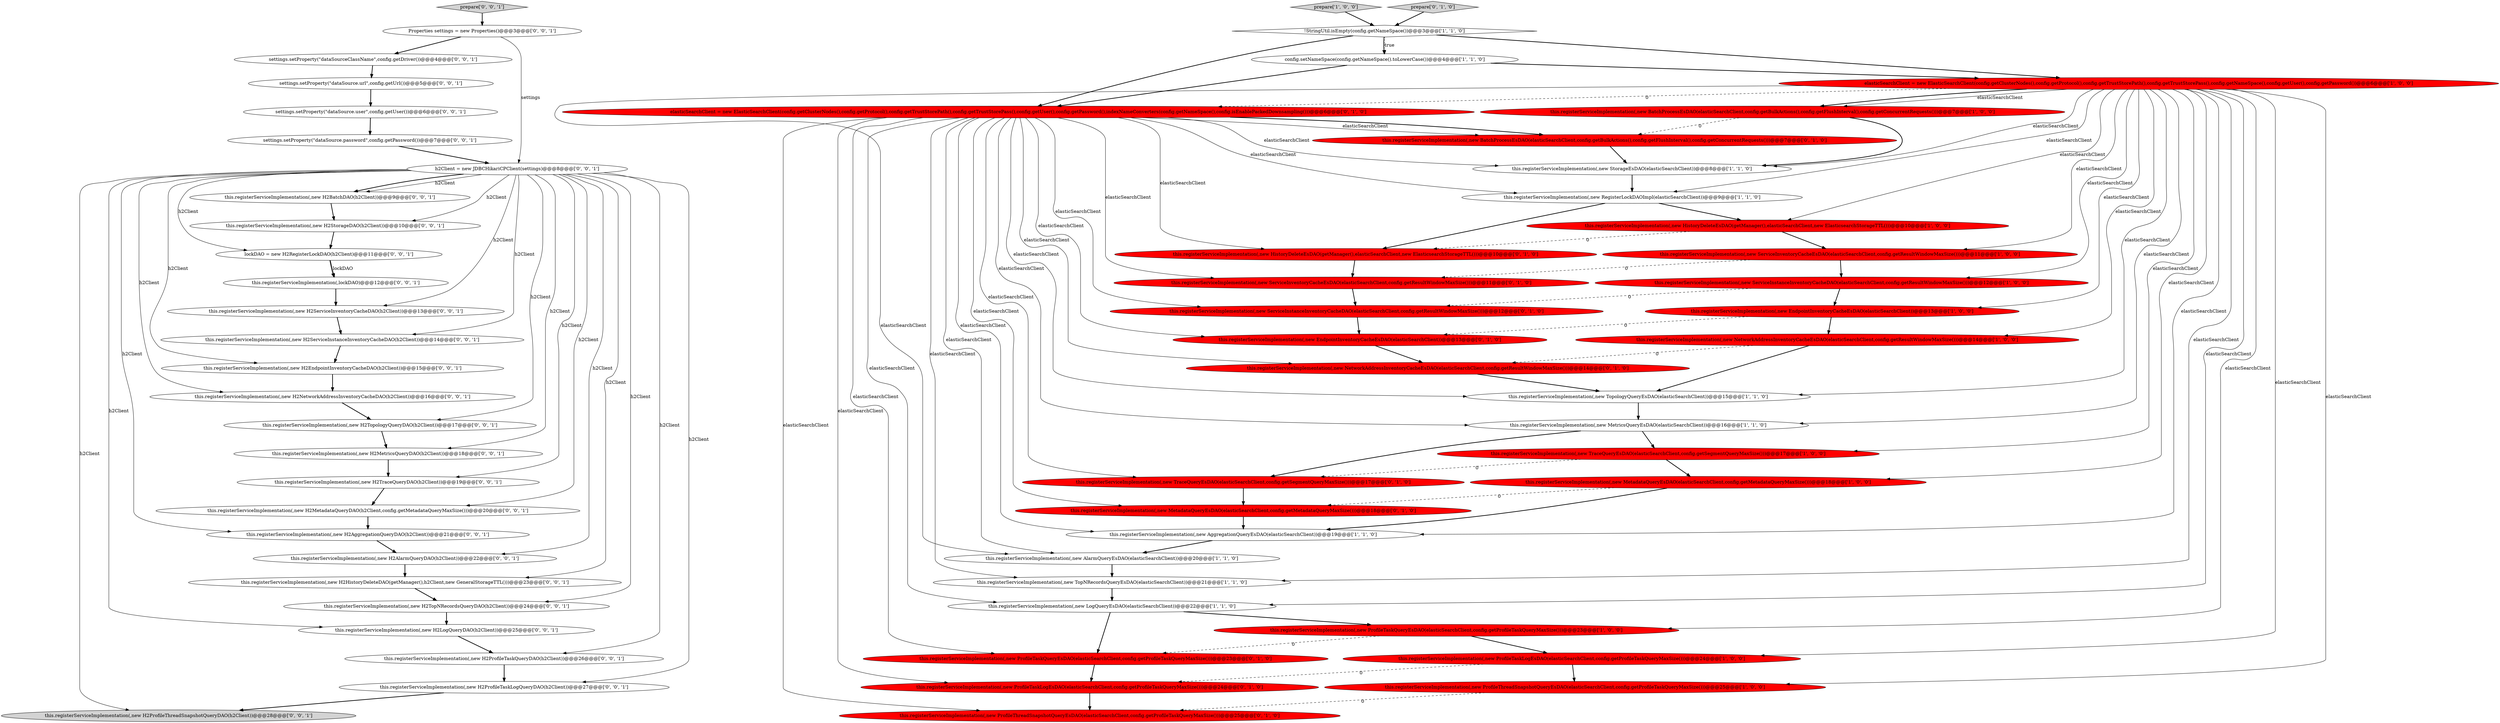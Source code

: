 digraph {
57 [style = filled, label = "this.registerServiceImplementation(,new H2MetadataQueryDAO(h2Client,config.getMetadataQueryMaxSize()))@@@20@@@['0', '0', '1']", fillcolor = white, shape = ellipse image = "AAA0AAABBB3BBB"];
18 [style = filled, label = "this.registerServiceImplementation(,new LogQueryEsDAO(elasticSearchClient))@@@22@@@['1', '1', '0']", fillcolor = white, shape = ellipse image = "AAA0AAABBB1BBB"];
60 [style = filled, label = "this.registerServiceImplementation(,new H2AggregationQueryDAO(h2Client))@@@21@@@['0', '0', '1']", fillcolor = white, shape = ellipse image = "AAA0AAABBB3BBB"];
32 [style = filled, label = "this.registerServiceImplementation(,new ProfileTaskLogEsDAO(elasticSearchClient,config.getProfileTaskQueryMaxSize()))@@@24@@@['0', '1', '0']", fillcolor = red, shape = ellipse image = "AAA1AAABBB2BBB"];
20 [style = filled, label = "this.registerServiceImplementation(,new AlarmQueryEsDAO(elasticSearchClient))@@@20@@@['1', '1', '0']", fillcolor = white, shape = ellipse image = "AAA0AAABBB1BBB"];
44 [style = filled, label = "this.registerServiceImplementation(,new H2ServiceInstanceInventoryCacheDAO(h2Client))@@@14@@@['0', '0', '1']", fillcolor = white, shape = ellipse image = "AAA0AAABBB3BBB"];
46 [style = filled, label = "prepare['0', '0', '1']", fillcolor = lightgray, shape = diamond image = "AAA0AAABBB3BBB"];
33 [style = filled, label = "this.registerServiceImplementation(,new ServiceInstanceInventoryCacheDAO(elasticSearchClient,config.getResultWindowMaxSize()))@@@12@@@['0', '1', '0']", fillcolor = red, shape = ellipse image = "AAA1AAABBB2BBB"];
61 [style = filled, label = "this.registerServiceImplementation(,new H2HistoryDeleteDAO(getManager(),h2Client,new GeneralStorageTTL()))@@@23@@@['0', '0', '1']", fillcolor = white, shape = ellipse image = "AAA0AAABBB3BBB"];
15 [style = filled, label = "this.registerServiceImplementation(,new ProfileTaskLogEsDAO(elasticSearchClient,config.getProfileTaskQueryMaxSize()))@@@24@@@['1', '0', '0']", fillcolor = red, shape = ellipse image = "AAA1AAABBB1BBB"];
31 [style = filled, label = "this.registerServiceImplementation(,new HistoryDeleteEsDAO(getManager(),elasticSearchClient,new ElasticsearchStorageTTL()))@@@10@@@['0', '1', '0']", fillcolor = red, shape = ellipse image = "AAA1AAABBB2BBB"];
56 [style = filled, label = "this.registerServiceImplementation(,new H2ProfileThreadSnapshotQueryDAO(h2Client))@@@28@@@['0', '0', '1']", fillcolor = lightgray, shape = ellipse image = "AAA0AAABBB3BBB"];
8 [style = filled, label = "this.registerServiceImplementation(,new AggregationQueryEsDAO(elasticSearchClient))@@@19@@@['1', '1', '0']", fillcolor = white, shape = ellipse image = "AAA0AAABBB1BBB"];
47 [style = filled, label = "this.registerServiceImplementation(,new H2EndpointInventoryCacheDAO(h2Client))@@@15@@@['0', '0', '1']", fillcolor = white, shape = ellipse image = "AAA0AAABBB3BBB"];
21 [style = filled, label = "this.registerServiceImplementation(,new HistoryDeleteEsDAO(getManager(),elasticSearchClient,new ElasticsearchStorageTTL()))@@@10@@@['1', '0', '0']", fillcolor = red, shape = ellipse image = "AAA1AAABBB1BBB"];
49 [style = filled, label = "settings.setProperty(\"dataSource.url\",config.getUrl())@@@5@@@['0', '0', '1']", fillcolor = white, shape = ellipse image = "AAA0AAABBB3BBB"];
2 [style = filled, label = "this.registerServiceImplementation(,new RegisterLockDAOImpl(elasticSearchClient))@@@9@@@['1', '1', '0']", fillcolor = white, shape = ellipse image = "AAA0AAABBB1BBB"];
39 [style = filled, label = "settings.setProperty(\"dataSourceClassName\",config.getDriver())@@@4@@@['0', '0', '1']", fillcolor = white, shape = ellipse image = "AAA0AAABBB3BBB"];
53 [style = filled, label = "settings.setProperty(\"dataSource.user\",config.getUser())@@@6@@@['0', '0', '1']", fillcolor = white, shape = ellipse image = "AAA0AAABBB3BBB"];
9 [style = filled, label = "elasticSearchClient = new ElasticSearchClient(config.getClusterNodes(),config.getProtocol(),config.getTrustStorePath(),config.getTrustStorePass(),config.getNameSpace(),config.getUser(),config.getPassword())@@@6@@@['1', '0', '0']", fillcolor = red, shape = ellipse image = "AAA1AAABBB1BBB"];
29 [style = filled, label = "this.registerServiceImplementation(,new ProfileThreadSnapshotQueryEsDAO(elasticSearchClient,config.getProfileTaskQueryMaxSize()))@@@25@@@['0', '1', '0']", fillcolor = red, shape = ellipse image = "AAA1AAABBB2BBB"];
26 [style = filled, label = "elasticSearchClient = new ElasticSearchClient(config.getClusterNodes(),config.getProtocol(),config.getTrustStorePath(),config.getTrustStorePass(),config.getUser(),config.getPassword(),indexNameConverters(config.getNameSpace(),config.isEnablePackedDownsampling()))@@@6@@@['0', '1', '0']", fillcolor = red, shape = ellipse image = "AAA1AAABBB2BBB"];
17 [style = filled, label = "this.registerServiceImplementation(,new StorageEsDAO(elasticSearchClient))@@@8@@@['1', '1', '0']", fillcolor = white, shape = ellipse image = "AAA0AAABBB1BBB"];
30 [style = filled, label = "this.registerServiceImplementation(,new NetworkAddressInventoryCacheEsDAO(elasticSearchClient,config.getResultWindowMaxSize()))@@@14@@@['0', '1', '0']", fillcolor = red, shape = ellipse image = "AAA1AAABBB2BBB"];
59 [style = filled, label = "this.registerServiceImplementation(,new H2StorageDAO(h2Client))@@@10@@@['0', '0', '1']", fillcolor = white, shape = ellipse image = "AAA0AAABBB3BBB"];
7 [style = filled, label = "prepare['1', '0', '0']", fillcolor = lightgray, shape = diamond image = "AAA0AAABBB1BBB"];
12 [style = filled, label = "this.registerServiceImplementation(,new EndpointInventoryCacheEsDAO(elasticSearchClient))@@@13@@@['1', '0', '0']", fillcolor = red, shape = ellipse image = "AAA1AAABBB1BBB"];
35 [style = filled, label = "this.registerServiceImplementation(,new ProfileTaskQueryEsDAO(elasticSearchClient,config.getProfileTaskQueryMaxSize()))@@@23@@@['0', '1', '0']", fillcolor = red, shape = ellipse image = "AAA1AAABBB2BBB"];
41 [style = filled, label = "this.registerServiceImplementation(,new H2ProfileTaskLogQueryDAO(h2Client))@@@27@@@['0', '0', '1']", fillcolor = white, shape = ellipse image = "AAA0AAABBB3BBB"];
50 [style = filled, label = "this.registerServiceImplementation(,new H2NetworkAddressInventoryCacheDAO(h2Client))@@@16@@@['0', '0', '1']", fillcolor = white, shape = ellipse image = "AAA0AAABBB3BBB"];
24 [style = filled, label = "this.registerServiceImplementation(,new BatchProcessEsDAO(elasticSearchClient,config.getBulkActions(),config.getFlushInterval(),config.getConcurrentRequests()))@@@7@@@['0', '1', '0']", fillcolor = red, shape = ellipse image = "AAA1AAABBB2BBB"];
28 [style = filled, label = "prepare['0', '1', '0']", fillcolor = lightgray, shape = diamond image = "AAA0AAABBB2BBB"];
34 [style = filled, label = "this.registerServiceImplementation(,new TraceQueryEsDAO(elasticSearchClient,config.getSegmentQueryMaxSize()))@@@17@@@['0', '1', '0']", fillcolor = red, shape = ellipse image = "AAA1AAABBB2BBB"];
62 [style = filled, label = "h2Client = new JDBCHikariCPClient(settings)@@@8@@@['0', '0', '1']", fillcolor = white, shape = ellipse image = "AAA0AAABBB3BBB"];
19 [style = filled, label = "config.setNameSpace(config.getNameSpace().toLowerCase())@@@4@@@['1', '1', '0']", fillcolor = white, shape = ellipse image = "AAA0AAABBB1BBB"];
37 [style = filled, label = "this.registerServiceImplementation(,new H2BatchDAO(h2Client))@@@9@@@['0', '0', '1']", fillcolor = white, shape = ellipse image = "AAA0AAABBB3BBB"];
36 [style = filled, label = "this.registerServiceImplementation(,new H2TopologyQueryDAO(h2Client))@@@17@@@['0', '0', '1']", fillcolor = white, shape = ellipse image = "AAA0AAABBB3BBB"];
6 [style = filled, label = "this.registerServiceImplementation(,new MetadataQueryEsDAO(elasticSearchClient,config.getMetadataQueryMaxSize()))@@@18@@@['1', '0', '0']", fillcolor = red, shape = ellipse image = "AAA1AAABBB1BBB"];
11 [style = filled, label = "this.registerServiceImplementation(,new TraceQueryEsDAO(elasticSearchClient,config.getSegmentQueryMaxSize()))@@@17@@@['1', '0', '0']", fillcolor = red, shape = ellipse image = "AAA1AAABBB1BBB"];
3 [style = filled, label = "this.registerServiceImplementation(,new ProfileThreadSnapshotQueryEsDAO(elasticSearchClient,config.getProfileTaskQueryMaxSize()))@@@25@@@['1', '0', '0']", fillcolor = red, shape = ellipse image = "AAA1AAABBB1BBB"];
10 [style = filled, label = "this.registerServiceImplementation(,new ServiceInstanceInventoryCacheDAO(elasticSearchClient,config.getResultWindowMaxSize()))@@@12@@@['1', '0', '0']", fillcolor = red, shape = ellipse image = "AAA1AAABBB1BBB"];
52 [style = filled, label = "this.registerServiceImplementation(,new H2ProfileTaskQueryDAO(h2Client))@@@26@@@['0', '0', '1']", fillcolor = white, shape = ellipse image = "AAA0AAABBB3BBB"];
23 [style = filled, label = "this.registerServiceImplementation(,new ServiceInventoryCacheEsDAO(elasticSearchClient,config.getResultWindowMaxSize()))@@@11@@@['0', '1', '0']", fillcolor = red, shape = ellipse image = "AAA1AAABBB2BBB"];
14 [style = filled, label = "this.registerServiceImplementation(,new TopNRecordsQueryEsDAO(elasticSearchClient))@@@21@@@['1', '1', '0']", fillcolor = white, shape = ellipse image = "AAA0AAABBB1BBB"];
0 [style = filled, label = "this.registerServiceImplementation(,new NetworkAddressInventoryCacheEsDAO(elasticSearchClient,config.getResultWindowMaxSize()))@@@14@@@['1', '0', '0']", fillcolor = red, shape = ellipse image = "AAA1AAABBB1BBB"];
38 [style = filled, label = "settings.setProperty(\"dataSource.password\",config.getPassword())@@@7@@@['0', '0', '1']", fillcolor = white, shape = ellipse image = "AAA0AAABBB3BBB"];
16 [style = filled, label = "this.registerServiceImplementation(,new TopologyQueryEsDAO(elasticSearchClient))@@@15@@@['1', '1', '0']", fillcolor = white, shape = ellipse image = "AAA0AAABBB1BBB"];
40 [style = filled, label = "this.registerServiceImplementation(,new H2MetricsQueryDAO(h2Client))@@@18@@@['0', '0', '1']", fillcolor = white, shape = ellipse image = "AAA0AAABBB3BBB"];
51 [style = filled, label = "Properties settings = new Properties()@@@3@@@['0', '0', '1']", fillcolor = white, shape = ellipse image = "AAA0AAABBB3BBB"];
48 [style = filled, label = "this.registerServiceImplementation(,new H2LogQueryDAO(h2Client))@@@25@@@['0', '0', '1']", fillcolor = white, shape = ellipse image = "AAA0AAABBB3BBB"];
4 [style = filled, label = "!StringUtil.isEmpty(config.getNameSpace())@@@3@@@['1', '1', '0']", fillcolor = white, shape = diamond image = "AAA0AAABBB1BBB"];
58 [style = filled, label = "this.registerServiceImplementation(,new H2TopNRecordsQueryDAO(h2Client))@@@24@@@['0', '0', '1']", fillcolor = white, shape = ellipse image = "AAA0AAABBB3BBB"];
25 [style = filled, label = "this.registerServiceImplementation(,new MetadataQueryEsDAO(elasticSearchClient,config.getMetadataQueryMaxSize()))@@@18@@@['0', '1', '0']", fillcolor = red, shape = ellipse image = "AAA1AAABBB2BBB"];
22 [style = filled, label = "this.registerServiceImplementation(,new ServiceInventoryCacheEsDAO(elasticSearchClient,config.getResultWindowMaxSize()))@@@11@@@['1', '0', '0']", fillcolor = red, shape = ellipse image = "AAA1AAABBB1BBB"];
45 [style = filled, label = "this.registerServiceImplementation(,new H2TraceQueryDAO(h2Client))@@@19@@@['0', '0', '1']", fillcolor = white, shape = ellipse image = "AAA0AAABBB3BBB"];
54 [style = filled, label = "this.registerServiceImplementation(,lockDAO)@@@12@@@['0', '0', '1']", fillcolor = white, shape = ellipse image = "AAA0AAABBB3BBB"];
13 [style = filled, label = "this.registerServiceImplementation(,new MetricsQueryEsDAO(elasticSearchClient))@@@16@@@['1', '1', '0']", fillcolor = white, shape = ellipse image = "AAA0AAABBB1BBB"];
55 [style = filled, label = "this.registerServiceImplementation(,new H2ServiceInventoryCacheDAO(h2Client))@@@13@@@['0', '0', '1']", fillcolor = white, shape = ellipse image = "AAA0AAABBB3BBB"];
43 [style = filled, label = "this.registerServiceImplementation(,new H2AlarmQueryDAO(h2Client))@@@22@@@['0', '0', '1']", fillcolor = white, shape = ellipse image = "AAA0AAABBB3BBB"];
42 [style = filled, label = "lockDAO = new H2RegisterLockDAO(h2Client)@@@11@@@['0', '0', '1']", fillcolor = white, shape = ellipse image = "AAA0AAABBB3BBB"];
5 [style = filled, label = "this.registerServiceImplementation(,new ProfileTaskQueryEsDAO(elasticSearchClient,config.getProfileTaskQueryMaxSize()))@@@23@@@['1', '0', '0']", fillcolor = red, shape = ellipse image = "AAA1AAABBB1BBB"];
27 [style = filled, label = "this.registerServiceImplementation(,new EndpointInventoryCacheEsDAO(elasticSearchClient))@@@13@@@['0', '1', '0']", fillcolor = red, shape = ellipse image = "AAA1AAABBB2BBB"];
1 [style = filled, label = "this.registerServiceImplementation(,new BatchProcessEsDAO(elasticSearchClient,config.getBulkActions(),config.getFlushInterval(),config.getConcurrentRequests()))@@@7@@@['1', '0', '0']", fillcolor = red, shape = ellipse image = "AAA1AAABBB1BBB"];
54->55 [style = bold, label=""];
26->30 [style = solid, label="elasticSearchClient"];
51->62 [style = solid, label="settings"];
9->10 [style = solid, label="elasticSearchClient"];
5->15 [style = bold, label=""];
62->44 [style = solid, label="h2Client"];
26->25 [style = solid, label="elasticSearchClient"];
9->21 [style = solid, label="elasticSearchClient"];
26->17 [style = solid, label="elasticSearchClient"];
26->2 [style = solid, label="elasticSearchClient"];
9->17 [style = solid, label="elasticSearchClient"];
9->13 [style = solid, label="elasticSearchClient"];
45->57 [style = bold, label=""];
26->14 [style = solid, label="elasticSearchClient"];
62->40 [style = solid, label="h2Client"];
48->52 [style = bold, label=""];
46->51 [style = bold, label=""];
62->36 [style = solid, label="h2Client"];
62->59 [style = solid, label="h2Client"];
23->33 [style = bold, label=""];
8->20 [style = bold, label=""];
5->35 [style = dashed, label="0"];
19->9 [style = bold, label=""];
26->27 [style = solid, label="elasticSearchClient"];
10->12 [style = bold, label=""];
38->62 [style = bold, label=""];
39->49 [style = bold, label=""];
0->30 [style = dashed, label="0"];
24->17 [style = bold, label=""];
51->39 [style = bold, label=""];
18->35 [style = bold, label=""];
62->58 [style = solid, label="h2Client"];
9->6 [style = solid, label="elasticSearchClient"];
62->41 [style = solid, label="h2Client"];
53->38 [style = bold, label=""];
44->47 [style = bold, label=""];
26->18 [style = solid, label="elasticSearchClient"];
2->31 [style = bold, label=""];
59->42 [style = bold, label=""];
26->16 [style = solid, label="elasticSearchClient"];
13->34 [style = bold, label=""];
62->43 [style = solid, label="h2Client"];
26->20 [style = solid, label="elasticSearchClient"];
9->14 [style = solid, label="elasticSearchClient"];
26->31 [style = solid, label="elasticSearchClient"];
27->30 [style = bold, label=""];
4->19 [style = bold, label=""];
22->23 [style = dashed, label="0"];
57->60 [style = bold, label=""];
20->14 [style = bold, label=""];
26->24 [style = bold, label=""];
13->11 [style = bold, label=""];
33->27 [style = bold, label=""];
1->17 [style = bold, label=""];
9->12 [style = solid, label="elasticSearchClient"];
17->2 [style = bold, label=""];
62->60 [style = solid, label="h2Client"];
21->22 [style = bold, label=""];
2->21 [style = bold, label=""];
1->24 [style = dashed, label="0"];
19->26 [style = bold, label=""];
62->52 [style = solid, label="h2Client"];
9->16 [style = solid, label="elasticSearchClient"];
62->56 [style = solid, label="h2Client"];
12->27 [style = dashed, label="0"];
14->18 [style = bold, label=""];
9->1 [style = solid, label="elasticSearchClient"];
9->15 [style = solid, label="elasticSearchClient"];
26->34 [style = solid, label="elasticSearchClient"];
9->1 [style = bold, label=""];
26->32 [style = solid, label="elasticSearchClient"];
9->5 [style = solid, label="elasticSearchClient"];
4->9 [style = bold, label=""];
0->16 [style = bold, label=""];
9->8 [style = solid, label="elasticSearchClient"];
16->13 [style = bold, label=""];
36->40 [style = bold, label=""];
11->34 [style = dashed, label="0"];
62->42 [style = solid, label="h2Client"];
52->41 [style = bold, label=""];
35->32 [style = bold, label=""];
9->18 [style = solid, label="elasticSearchClient"];
9->22 [style = solid, label="elasticSearchClient"];
15->32 [style = dashed, label="0"];
9->11 [style = solid, label="elasticSearchClient"];
7->4 [style = bold, label=""];
15->3 [style = bold, label=""];
62->61 [style = solid, label="h2Client"];
62->45 [style = solid, label="h2Client"];
47->50 [style = bold, label=""];
43->61 [style = bold, label=""];
21->31 [style = dashed, label="0"];
58->48 [style = bold, label=""];
9->26 [style = dashed, label="0"];
22->10 [style = bold, label=""];
60->43 [style = bold, label=""];
26->13 [style = solid, label="elasticSearchClient"];
9->3 [style = solid, label="elasticSearchClient"];
9->20 [style = solid, label="elasticSearchClient"];
4->19 [style = dotted, label="true"];
9->2 [style = solid, label="elasticSearchClient"];
3->29 [style = dashed, label="0"];
62->37 [style = solid, label="h2Client"];
34->25 [style = bold, label=""];
31->23 [style = bold, label=""];
11->6 [style = bold, label=""];
4->26 [style = bold, label=""];
26->33 [style = solid, label="elasticSearchClient"];
41->56 [style = bold, label=""];
26->29 [style = solid, label="elasticSearchClient"];
42->54 [style = solid, label="lockDAO"];
10->33 [style = dashed, label="0"];
26->8 [style = solid, label="elasticSearchClient"];
26->35 [style = solid, label="elasticSearchClient"];
61->58 [style = bold, label=""];
12->0 [style = bold, label=""];
32->29 [style = bold, label=""];
49->53 [style = bold, label=""];
62->47 [style = solid, label="h2Client"];
55->44 [style = bold, label=""];
62->50 [style = solid, label="h2Client"];
6->25 [style = dashed, label="0"];
26->23 [style = solid, label="elasticSearchClient"];
62->37 [style = bold, label=""];
62->48 [style = solid, label="h2Client"];
18->5 [style = bold, label=""];
37->59 [style = bold, label=""];
50->36 [style = bold, label=""];
6->8 [style = bold, label=""];
9->0 [style = solid, label="elasticSearchClient"];
62->55 [style = solid, label="h2Client"];
25->8 [style = bold, label=""];
40->45 [style = bold, label=""];
26->24 [style = solid, label="elasticSearchClient"];
42->54 [style = bold, label=""];
30->16 [style = bold, label=""];
62->57 [style = solid, label="h2Client"];
28->4 [style = bold, label=""];
}
